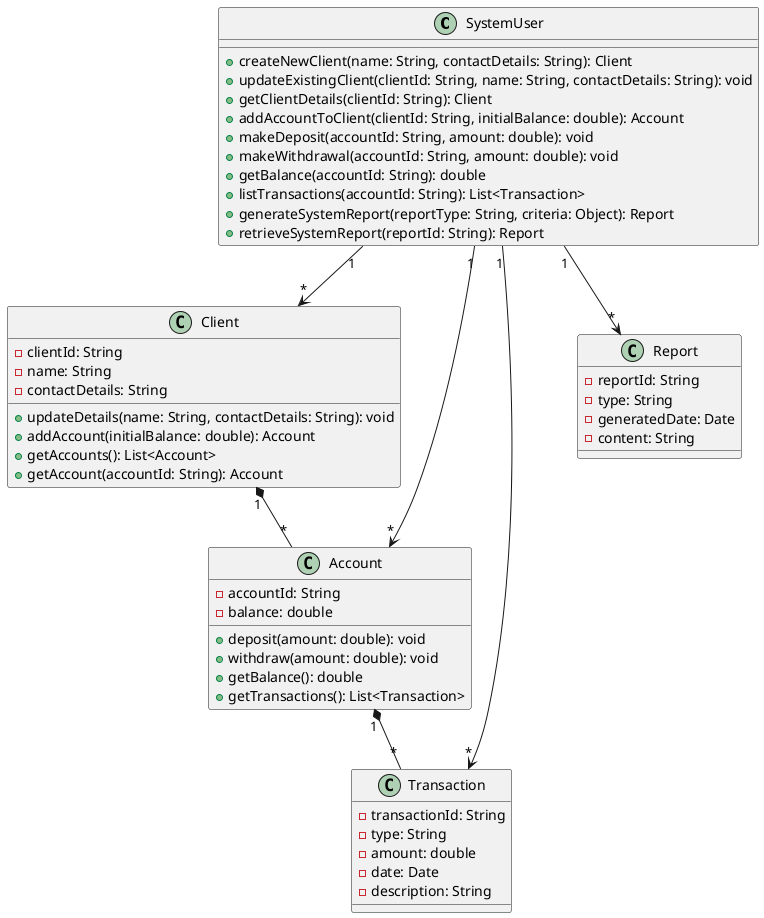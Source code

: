 @startuml
class SystemUser {
  + createNewClient(name: String, contactDetails: String): Client
  + updateExistingClient(clientId: String, name: String, contactDetails: String): void
  + getClientDetails(clientId: String): Client
  + addAccountToClient(clientId: String, initialBalance: double): Account
  + makeDeposit(accountId: String, amount: double): void
  + makeWithdrawal(accountId: String, amount: double): void
  + getBalance(accountId: String): double
  + listTransactions(accountId: String): List<Transaction>
  + generateSystemReport(reportType: String, criteria: Object): Report
  + retrieveSystemReport(reportId: String): Report
}

class Client {
  - clientId: String
  - name: String
  - contactDetails: String
  + updateDetails(name: String, contactDetails: String): void
  + addAccount(initialBalance: double): Account
  + getAccounts(): List<Account>
  + getAccount(accountId: String): Account
}

class Account {
  - accountId: String
  - balance: double
  + deposit(amount: double): void
  + withdraw(amount: double): void
  + getBalance(): double
  + getTransactions(): List<Transaction>
}

class Transaction {
  - transactionId: String
  - type: String
  - amount: double
  - date: Date
  - description: String
}

class Report {
  - reportId: String
  - type: String
  - generatedDate: Date
  - content: String
}

SystemUser "1" --> "*" Client
SystemUser "1" --> "*" Account
SystemUser "1" --> "*" Transaction
SystemUser "1" --> "*" Report

Client "1" *-- "*" Account
Account "1" *-- "*" Transaction
@enduml